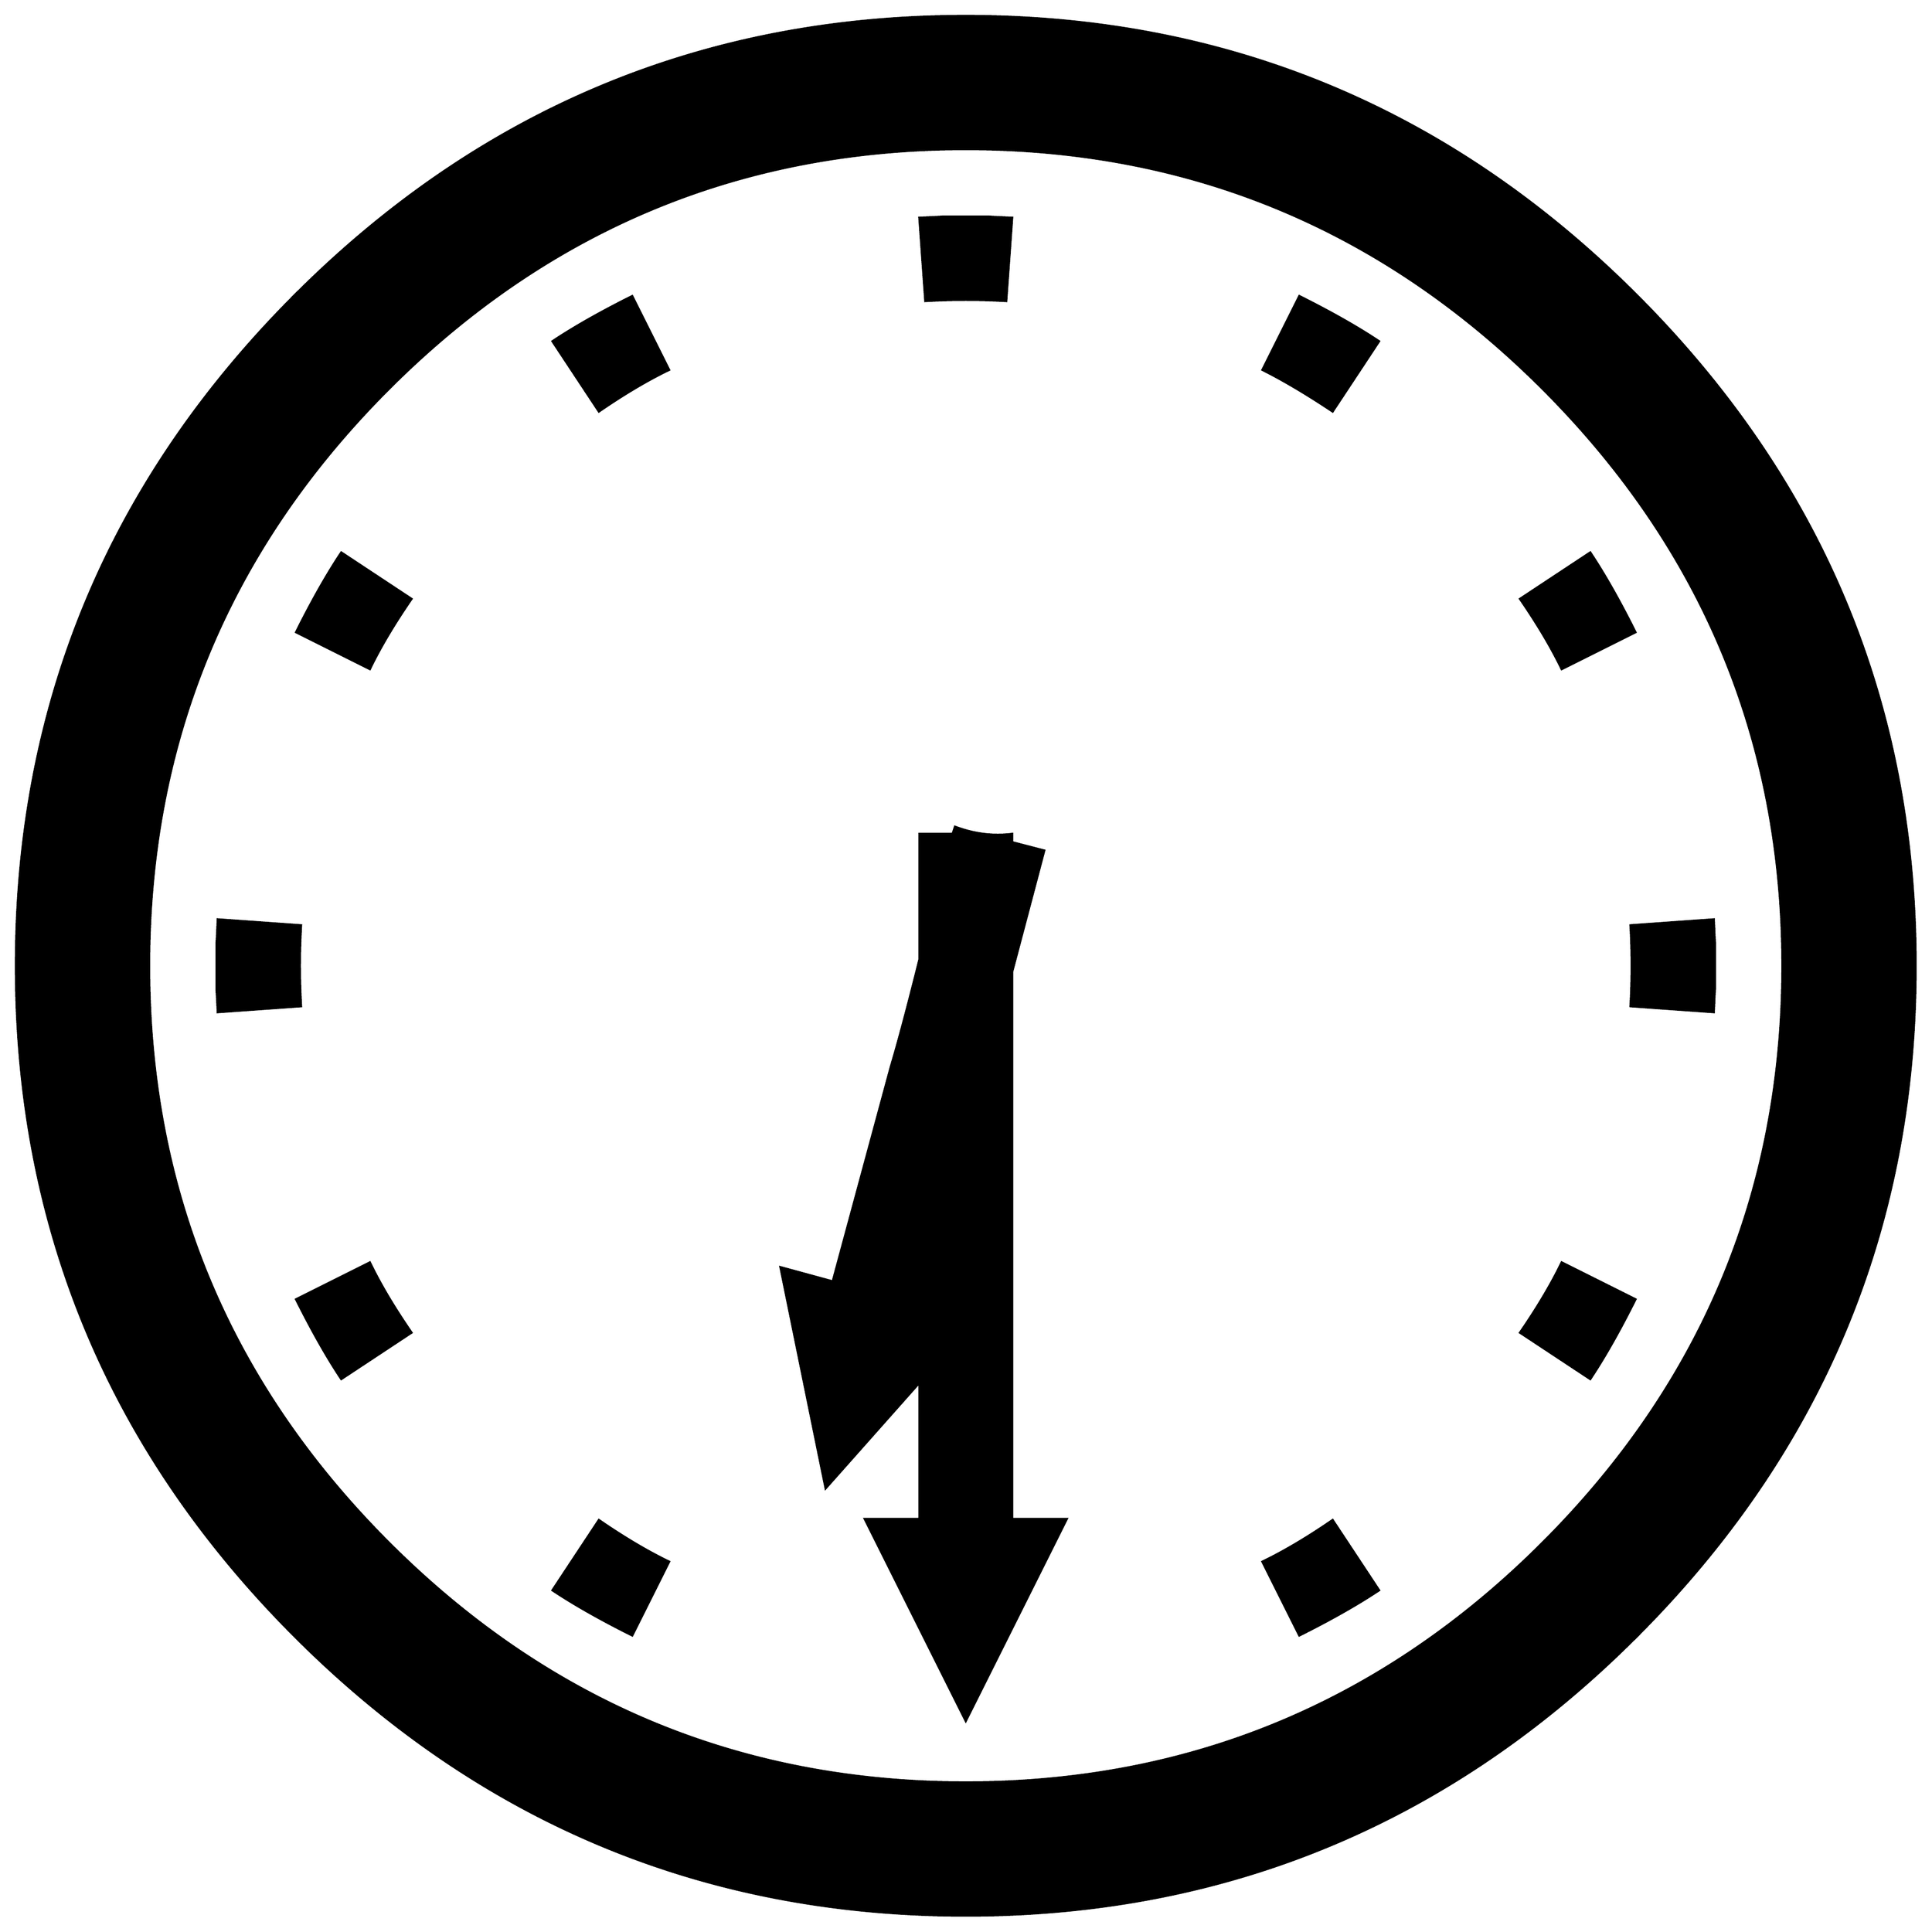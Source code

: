 


\begin{tikzpicture}[y=0.80pt, x=0.80pt, yscale=-1.0, xscale=1.0, inner sep=0pt, outer sep=0pt]
\begin{scope}[shift={(100.0,1706.0)},nonzero rule]
  \path[draw=.,fill=.,line width=1.600pt] (1682.0,-582.0) ..
    controls (1682.0,-362.0) and (1603.667,-173.667) ..
    (1447.0,-17.0) .. controls (1290.333,139.667) and (1102.0,218.0)
    .. (882.0,218.0) .. controls (662.0,218.0) and (473.667,139.667)
    .. (317.0,-17.0) .. controls (160.333,-173.667) and
    (82.0,-362.0) .. (82.0,-582.0) .. controls (82.0,-802.0) and
    (160.333,-990.333) .. (317.0,-1147.0) .. controls
    (473.667,-1303.667) and (662.0,-1382.0) .. (882.0,-1382.0) ..
    controls (1102.0,-1382.0) and (1290.333,-1303.667) ..
    (1447.0,-1147.0) .. controls (1603.667,-990.333) and
    (1682.0,-802.0) .. (1682.0,-582.0) -- cycle(1570.0,-582.0)
    .. controls (1570.0,-771.333) and (1502.667,-933.333) ..
    (1368.0,-1068.0) .. controls (1233.333,-1202.667) and
    (1071.333,-1270.0) .. (882.0,-1270.0) .. controls
    (692.667,-1270.0) and (530.667,-1202.667) .. (396.0,-1068.0) ..
    controls (261.333,-933.333) and (194.0,-771.333) .. (194.0,-582.0)
    .. controls (194.0,-392.667) and (261.333,-230.667) ..
    (396.0,-96.0) .. controls (530.667,38.667) and (692.667,106.0) ..
    (882.0,106.0) .. controls (1071.333,106.0) and (1233.333,38.667)
    .. (1368.0,-96.0) .. controls (1502.667,-230.667) and
    (1570.0,-392.667) .. (1570.0,-582.0) -- cycle(1230.0,-1108.0)
    -- (1191.0,-1049.0) .. controls (1169.0,-1063.667) and
    (1149.333,-1075.333) .. (1132.0,-1084.0) -- (1163.0,-1146.0) ..
    controls (1189.667,-1132.667) and (1212.0,-1120.0) ..
    (1230.0,-1108.0) -- cycle(1446.0,-863.0) -- (1384.0,-832.0)
    .. controls (1375.333,-850.0) and (1363.667,-869.667) ..
    (1349.0,-891.0) -- (1408.0,-930.0) .. controls
    (1420.0,-912.0) and (1432.667,-889.667) .. (1446.0,-863.0) --
    cycle(921.0,-1212.0) -- (916.0,-1142.0) .. controls
    (893.333,-1143.333) and (870.667,-1143.333) .. (848.0,-1142.0) --
    (843.0,-1212.0) .. controls (858.333,-1212.667) and
    (864.667,-1213.0) .. (862.0,-1213.0) -- (902.0,-1213.0) ..
    controls (899.333,-1213.0) and (905.667,-1212.667) ..
    (921.0,-1212.0) -- cycle(1513.0,-562.0) .. controls
    (1513.0,-564.667) and (1512.667,-558.333) .. (1512.0,-543.0) --
    (1442.0,-548.0) .. controls (1443.333,-570.667) and
    (1443.333,-593.333) .. (1442.0,-616.0) -- (1512.0,-621.0) ..
    controls (1512.667,-605.667) and (1513.0,-599.333) ..
    (1513.0,-602.0) -- (1513.0,-562.0) -- cycle(632.0,-1084.0)
    .. controls (614.0,-1075.333) and (594.333,-1063.667) ..
    (573.0,-1049.0) -- (534.0,-1108.0) .. controls
    (552.0,-1120.0) and (574.333,-1132.667) .. (601.0,-1146.0) --
    (632.0,-1084.0) -- cycle(1446.0,-301.0) .. controls
    (1432.667,-274.333) and (1420.0,-252.0) .. (1408.0,-234.0) --
    (1349.0,-273.0) .. controls (1363.667,-294.333) and
    (1375.333,-314.0) .. (1384.0,-332.0) -- (1446.0,-301.0) --
    cycle(415.0,-891.0) .. controls (400.333,-869.667) and
    (388.667,-850.0) .. (380.0,-832.0) -- (318.0,-863.0) ..
    controls (331.333,-889.667) and (344.0,-912.0) .. (356.0,-930.0)
    -- (415.0,-891.0) -- cycle(1230.0,-56.0) .. controls
    (1212.0,-44.0) and (1189.667,-31.333) .. (1163.0,-18.0) --
    (1132.0,-80.0) .. controls (1150.0,-88.667) and
    (1169.667,-100.333) .. (1191.0,-115.0) -- (1230.0,-56.0) --
    cycle(967.0,-116.0) -- (882.0,54.0) -- (797.0,-116.0) --
    (843.0,-116.0) -- (843.0,-231.0) -- (764.0,-142.0) --
    (726.0,-328.0) -- (770.0,-316.0) -- (819.0,-497.0) ..
    controls (825.0,-517.0) and (833.0,-547.0) .. (843.0,-587.0)
    .. controls (843.0,-587.0) and (843.0,-622.333) ..
    (843.0,-693.0) -- (871.0,-693.0) -- (873.0,-699.0) ..
    controls (889.0,-693.0) and (905.0,-691.0) .. (921.0,-693.0)
    -- (921.0,-686.0) -- (948.0,-679.0) .. controls
    (930.0,-611.0) and (921.0,-577.0) .. (921.0,-577.0) --
    (921.0,-116.0) -- (967.0,-116.0) -- cycle(322.0,-548.0) --
    (252.0,-543.0) .. controls (251.333,-557.0) and (251.0,-563.0)
    .. (251.0,-561.0) -- (251.0,-602.0) .. controls
    (251.0,-599.333) and (251.333,-605.667) .. (252.0,-621.0) --
    (322.0,-616.0) .. controls (320.667,-593.333) and (320.667,-570.667)
    .. (322.0,-548.0) -- cycle(415.0,-273.0) -- (356.0,-234.0)
    .. controls (344.0,-252.0) and (331.333,-274.333) ..
    (318.0,-301.0) -- (380.0,-332.0) .. controls (388.667,-314.0)
    and (400.333,-294.333) .. (415.0,-273.0) -- cycle(632.0,-80.0)
    -- (601.0,-18.0) .. controls (574.333,-31.333) and (552.0,-44.0)
    .. (534.0,-56.0) -- (573.0,-115.0) .. controls
    (594.333,-100.333) and (614.0,-88.667) .. (632.0,-80.0) -- cycle;
\end{scope}

\end{tikzpicture}

